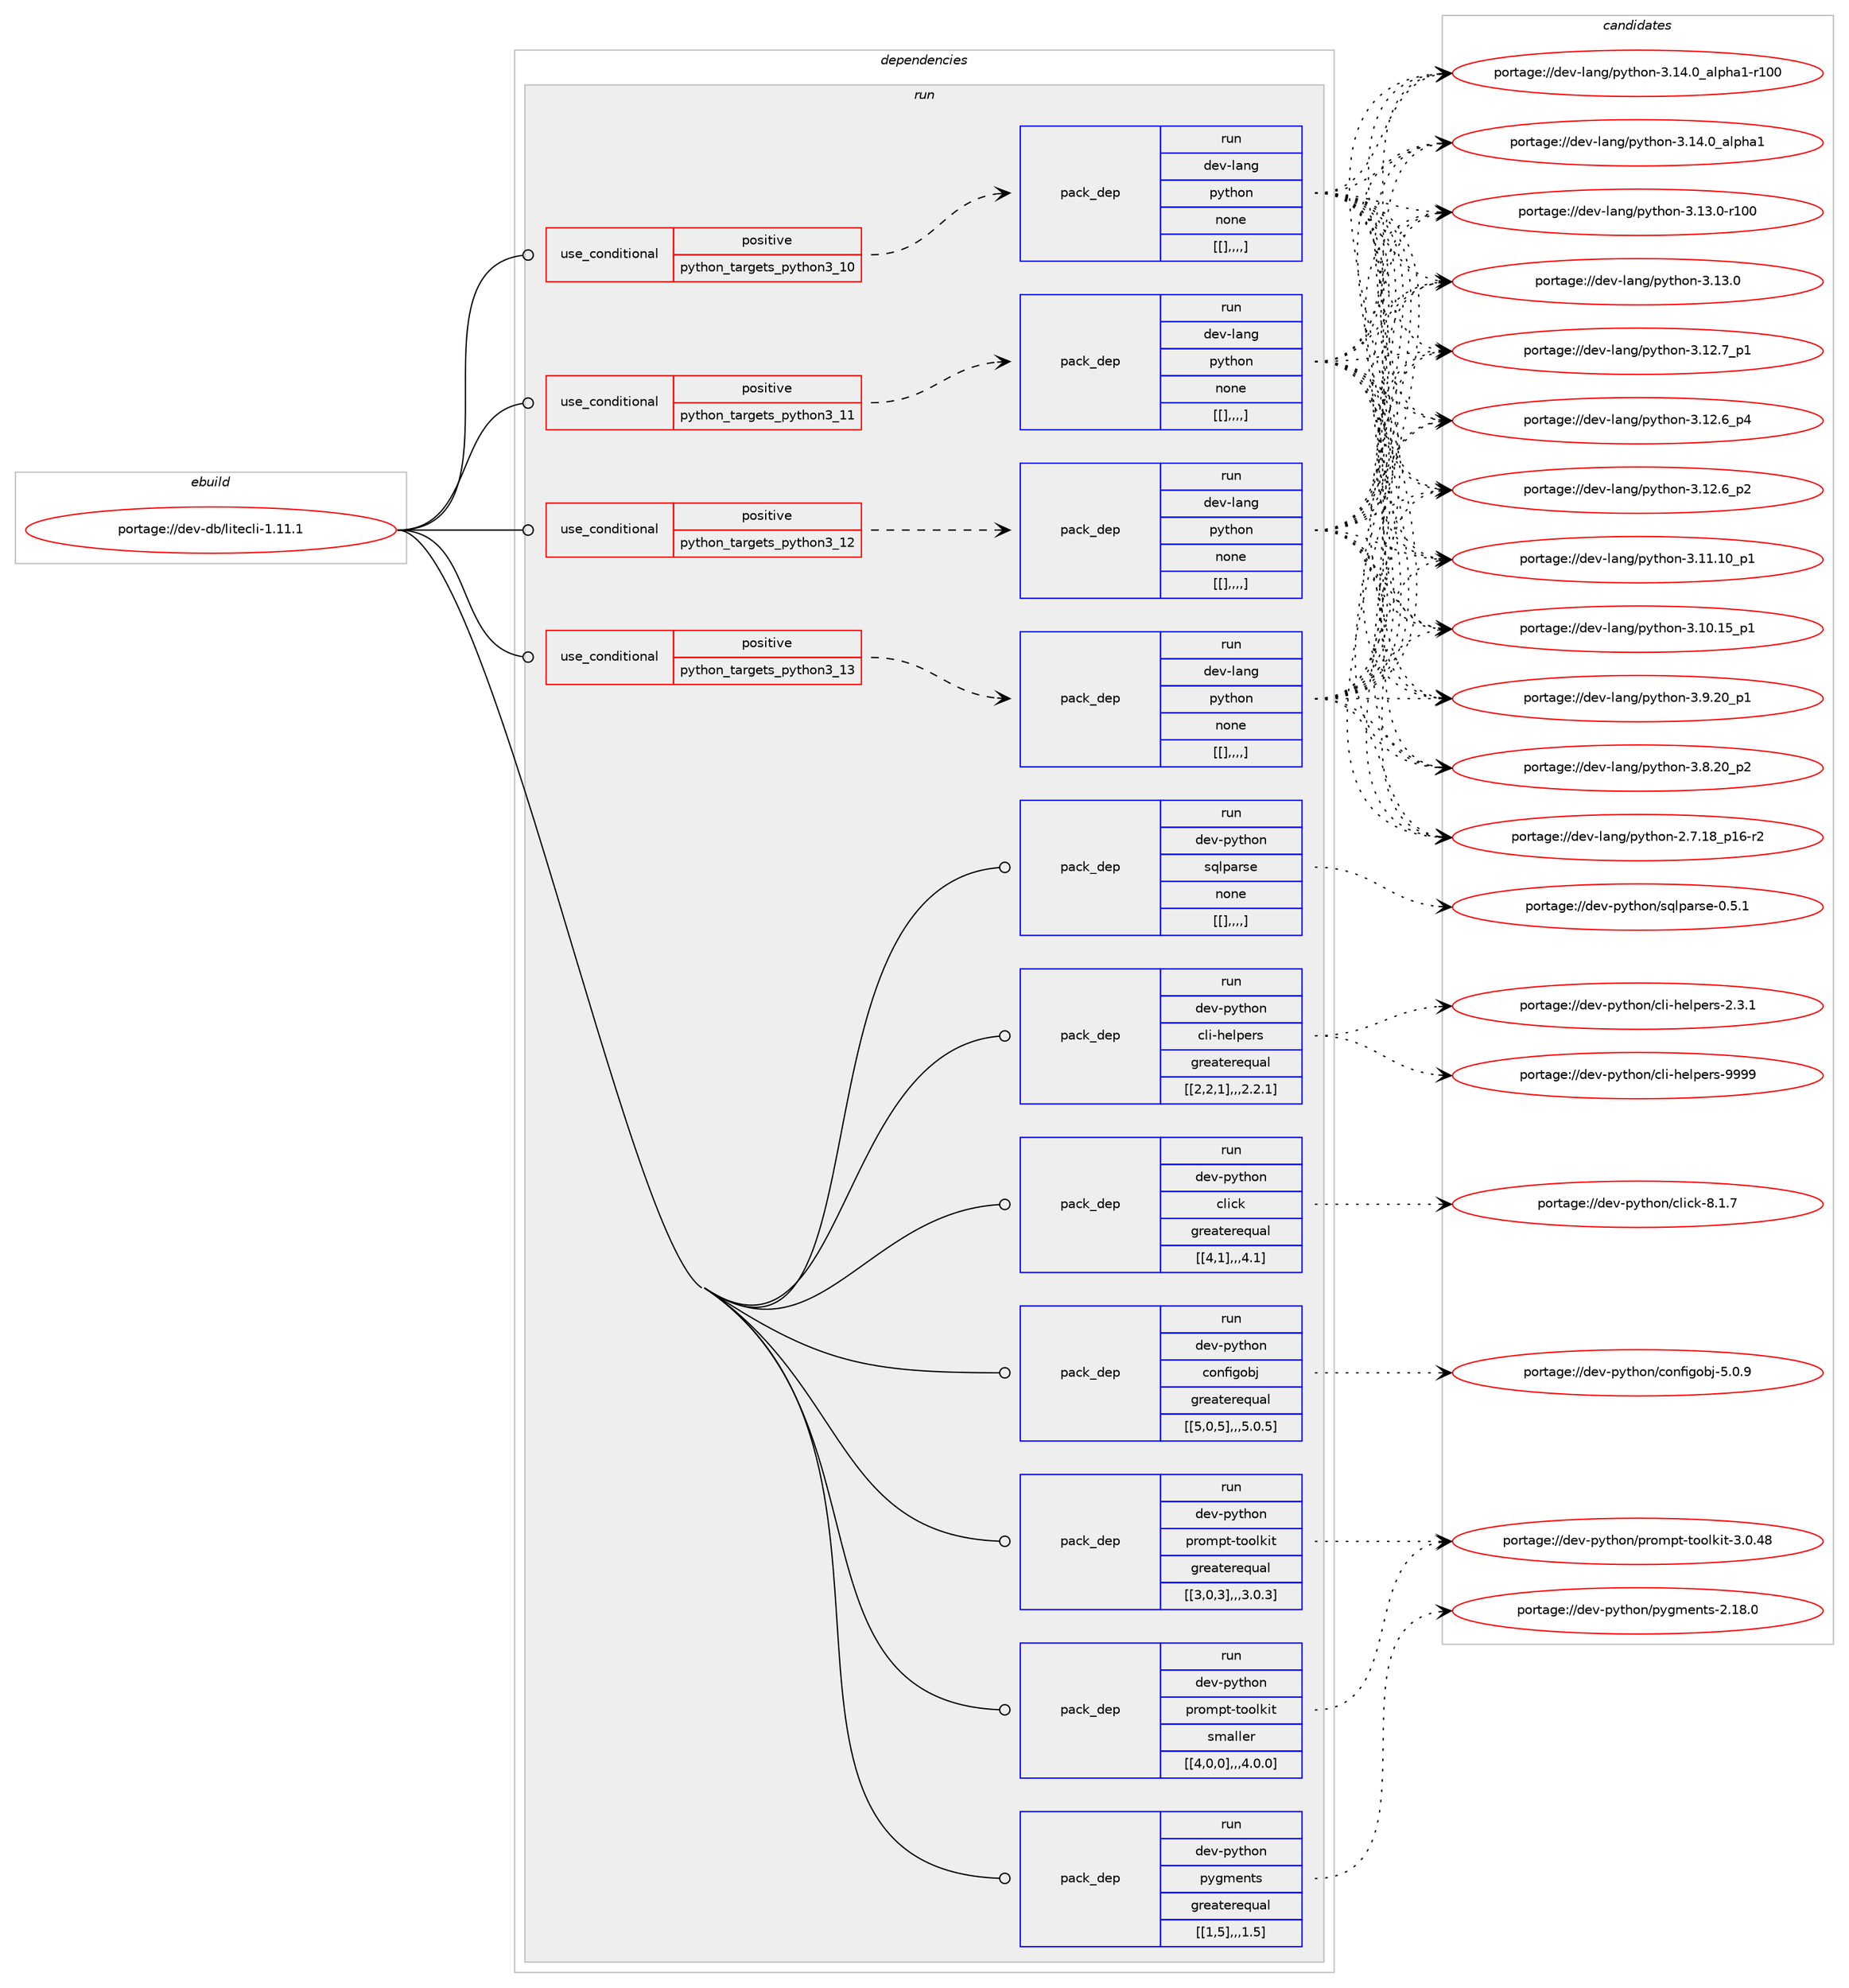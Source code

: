 digraph prolog {

# *************
# Graph options
# *************

newrank=true;
concentrate=true;
compound=true;
graph [rankdir=LR,fontname=Helvetica,fontsize=10,ranksep=1.5];#, ranksep=2.5, nodesep=0.2];
edge  [arrowhead=vee];
node  [fontname=Helvetica,fontsize=10];

# **********
# The ebuild
# **********

subgraph cluster_leftcol {
color=gray;
label=<<i>ebuild</i>>;
id [label="portage://dev-db/litecli-1.11.1", color=red, width=4, href="../dev-db/litecli-1.11.1.svg"];
}

# ****************
# The dependencies
# ****************

subgraph cluster_midcol {
color=gray;
label=<<i>dependencies</i>>;
subgraph cluster_compile {
fillcolor="#eeeeee";
style=filled;
label=<<i>compile</i>>;
}
subgraph cluster_compileandrun {
fillcolor="#eeeeee";
style=filled;
label=<<i>compile and run</i>>;
}
subgraph cluster_run {
fillcolor="#eeeeee";
style=filled;
label=<<i>run</i>>;
subgraph cond18845 {
dependency70091 [label=<<TABLE BORDER="0" CELLBORDER="1" CELLSPACING="0" CELLPADDING="4"><TR><TD ROWSPAN="3" CELLPADDING="10">use_conditional</TD></TR><TR><TD>positive</TD></TR><TR><TD>python_targets_python3_10</TD></TR></TABLE>>, shape=none, color=red];
subgraph pack50244 {
dependency70101 [label=<<TABLE BORDER="0" CELLBORDER="1" CELLSPACING="0" CELLPADDING="4" WIDTH="220"><TR><TD ROWSPAN="6" CELLPADDING="30">pack_dep</TD></TR><TR><TD WIDTH="110">run</TD></TR><TR><TD>dev-lang</TD></TR><TR><TD>python</TD></TR><TR><TD>none</TD></TR><TR><TD>[[],,,,]</TD></TR></TABLE>>, shape=none, color=blue];
}
dependency70091:e -> dependency70101:w [weight=20,style="dashed",arrowhead="vee"];
}
id:e -> dependency70091:w [weight=20,style="solid",arrowhead="odot"];
subgraph cond18860 {
dependency70120 [label=<<TABLE BORDER="0" CELLBORDER="1" CELLSPACING="0" CELLPADDING="4"><TR><TD ROWSPAN="3" CELLPADDING="10">use_conditional</TD></TR><TR><TD>positive</TD></TR><TR><TD>python_targets_python3_11</TD></TR></TABLE>>, shape=none, color=red];
subgraph pack50260 {
dependency70125 [label=<<TABLE BORDER="0" CELLBORDER="1" CELLSPACING="0" CELLPADDING="4" WIDTH="220"><TR><TD ROWSPAN="6" CELLPADDING="30">pack_dep</TD></TR><TR><TD WIDTH="110">run</TD></TR><TR><TD>dev-lang</TD></TR><TR><TD>python</TD></TR><TR><TD>none</TD></TR><TR><TD>[[],,,,]</TD></TR></TABLE>>, shape=none, color=blue];
}
dependency70120:e -> dependency70125:w [weight=20,style="dashed",arrowhead="vee"];
}
id:e -> dependency70120:w [weight=20,style="solid",arrowhead="odot"];
subgraph cond18867 {
dependency70157 [label=<<TABLE BORDER="0" CELLBORDER="1" CELLSPACING="0" CELLPADDING="4"><TR><TD ROWSPAN="3" CELLPADDING="10">use_conditional</TD></TR><TR><TD>positive</TD></TR><TR><TD>python_targets_python3_12</TD></TR></TABLE>>, shape=none, color=red];
subgraph pack50284 {
dependency70165 [label=<<TABLE BORDER="0" CELLBORDER="1" CELLSPACING="0" CELLPADDING="4" WIDTH="220"><TR><TD ROWSPAN="6" CELLPADDING="30">pack_dep</TD></TR><TR><TD WIDTH="110">run</TD></TR><TR><TD>dev-lang</TD></TR><TR><TD>python</TD></TR><TR><TD>none</TD></TR><TR><TD>[[],,,,]</TD></TR></TABLE>>, shape=none, color=blue];
}
dependency70157:e -> dependency70165:w [weight=20,style="dashed",arrowhead="vee"];
}
id:e -> dependency70157:w [weight=20,style="solid",arrowhead="odot"];
subgraph cond18878 {
dependency70170 [label=<<TABLE BORDER="0" CELLBORDER="1" CELLSPACING="0" CELLPADDING="4"><TR><TD ROWSPAN="3" CELLPADDING="10">use_conditional</TD></TR><TR><TD>positive</TD></TR><TR><TD>python_targets_python3_13</TD></TR></TABLE>>, shape=none, color=red];
subgraph pack50287 {
dependency70208 [label=<<TABLE BORDER="0" CELLBORDER="1" CELLSPACING="0" CELLPADDING="4" WIDTH="220"><TR><TD ROWSPAN="6" CELLPADDING="30">pack_dep</TD></TR><TR><TD WIDTH="110">run</TD></TR><TR><TD>dev-lang</TD></TR><TR><TD>python</TD></TR><TR><TD>none</TD></TR><TR><TD>[[],,,,]</TD></TR></TABLE>>, shape=none, color=blue];
}
dependency70170:e -> dependency70208:w [weight=20,style="dashed",arrowhead="vee"];
}
id:e -> dependency70170:w [weight=20,style="solid",arrowhead="odot"];
subgraph pack50316 {
dependency70215 [label=<<TABLE BORDER="0" CELLBORDER="1" CELLSPACING="0" CELLPADDING="4" WIDTH="220"><TR><TD ROWSPAN="6" CELLPADDING="30">pack_dep</TD></TR><TR><TD WIDTH="110">run</TD></TR><TR><TD>dev-python</TD></TR><TR><TD>cli-helpers</TD></TR><TR><TD>greaterequal</TD></TR><TR><TD>[[2,2,1],,,2.2.1]</TD></TR></TABLE>>, shape=none, color=blue];
}
id:e -> dependency70215:w [weight=20,style="solid",arrowhead="odot"];
subgraph pack50320 {
dependency70253 [label=<<TABLE BORDER="0" CELLBORDER="1" CELLSPACING="0" CELLPADDING="4" WIDTH="220"><TR><TD ROWSPAN="6" CELLPADDING="30">pack_dep</TD></TR><TR><TD WIDTH="110">run</TD></TR><TR><TD>dev-python</TD></TR><TR><TD>click</TD></TR><TR><TD>greaterequal</TD></TR><TR><TD>[[4,1],,,4.1]</TD></TR></TABLE>>, shape=none, color=blue];
}
id:e -> dependency70253:w [weight=20,style="solid",arrowhead="odot"];
subgraph pack50355 {
dependency70280 [label=<<TABLE BORDER="0" CELLBORDER="1" CELLSPACING="0" CELLPADDING="4" WIDTH="220"><TR><TD ROWSPAN="6" CELLPADDING="30">pack_dep</TD></TR><TR><TD WIDTH="110">run</TD></TR><TR><TD>dev-python</TD></TR><TR><TD>configobj</TD></TR><TR><TD>greaterequal</TD></TR><TR><TD>[[5,0,5],,,5.0.5]</TD></TR></TABLE>>, shape=none, color=blue];
}
id:e -> dependency70280:w [weight=20,style="solid",arrowhead="odot"];
subgraph pack50365 {
dependency70330 [label=<<TABLE BORDER="0" CELLBORDER="1" CELLSPACING="0" CELLPADDING="4" WIDTH="220"><TR><TD ROWSPAN="6" CELLPADDING="30">pack_dep</TD></TR><TR><TD WIDTH="110">run</TD></TR><TR><TD>dev-python</TD></TR><TR><TD>prompt-toolkit</TD></TR><TR><TD>greaterequal</TD></TR><TR><TD>[[3,0,3],,,3.0.3]</TD></TR></TABLE>>, shape=none, color=blue];
}
id:e -> dependency70330:w [weight=20,style="solid",arrowhead="odot"];
subgraph pack50395 {
dependency70348 [label=<<TABLE BORDER="0" CELLBORDER="1" CELLSPACING="0" CELLPADDING="4" WIDTH="220"><TR><TD ROWSPAN="6" CELLPADDING="30">pack_dep</TD></TR><TR><TD WIDTH="110">run</TD></TR><TR><TD>dev-python</TD></TR><TR><TD>prompt-toolkit</TD></TR><TR><TD>smaller</TD></TR><TR><TD>[[4,0,0],,,4.0.0]</TD></TR></TABLE>>, shape=none, color=blue];
}
id:e -> dependency70348:w [weight=20,style="solid",arrowhead="odot"];
subgraph pack50410 {
dependency70356 [label=<<TABLE BORDER="0" CELLBORDER="1" CELLSPACING="0" CELLPADDING="4" WIDTH="220"><TR><TD ROWSPAN="6" CELLPADDING="30">pack_dep</TD></TR><TR><TD WIDTH="110">run</TD></TR><TR><TD>dev-python</TD></TR><TR><TD>pygments</TD></TR><TR><TD>greaterequal</TD></TR><TR><TD>[[1,5],,,1.5]</TD></TR></TABLE>>, shape=none, color=blue];
}
id:e -> dependency70356:w [weight=20,style="solid",arrowhead="odot"];
subgraph pack50464 {
dependency70449 [label=<<TABLE BORDER="0" CELLBORDER="1" CELLSPACING="0" CELLPADDING="4" WIDTH="220"><TR><TD ROWSPAN="6" CELLPADDING="30">pack_dep</TD></TR><TR><TD WIDTH="110">run</TD></TR><TR><TD>dev-python</TD></TR><TR><TD>sqlparse</TD></TR><TR><TD>none</TD></TR><TR><TD>[[],,,,]</TD></TR></TABLE>>, shape=none, color=blue];
}
id:e -> dependency70449:w [weight=20,style="solid",arrowhead="odot"];
}
}

# **************
# The candidates
# **************

subgraph cluster_choices {
rank=same;
color=gray;
label=<<i>candidates</i>>;

subgraph choice50284 {
color=black;
nodesep=1;
choice100101118451089711010347112121116104111110455146495246489597108112104974945114494848 [label="portage://dev-lang/python-3.14.0_alpha1-r100", color=red, width=4,href="../dev-lang/python-3.14.0_alpha1-r100.svg"];
choice1001011184510897110103471121211161041111104551464952464895971081121049749 [label="portage://dev-lang/python-3.14.0_alpha1", color=red, width=4,href="../dev-lang/python-3.14.0_alpha1.svg"];
choice1001011184510897110103471121211161041111104551464951464845114494848 [label="portage://dev-lang/python-3.13.0-r100", color=red, width=4,href="../dev-lang/python-3.13.0-r100.svg"];
choice10010111845108971101034711212111610411111045514649514648 [label="portage://dev-lang/python-3.13.0", color=red, width=4,href="../dev-lang/python-3.13.0.svg"];
choice100101118451089711010347112121116104111110455146495046559511249 [label="portage://dev-lang/python-3.12.7_p1", color=red, width=4,href="../dev-lang/python-3.12.7_p1.svg"];
choice100101118451089711010347112121116104111110455146495046549511252 [label="portage://dev-lang/python-3.12.6_p4", color=red, width=4,href="../dev-lang/python-3.12.6_p4.svg"];
choice100101118451089711010347112121116104111110455146495046549511250 [label="portage://dev-lang/python-3.12.6_p2", color=red, width=4,href="../dev-lang/python-3.12.6_p2.svg"];
choice10010111845108971101034711212111610411111045514649494649489511249 [label="portage://dev-lang/python-3.11.10_p1", color=red, width=4,href="../dev-lang/python-3.11.10_p1.svg"];
choice10010111845108971101034711212111610411111045514649484649539511249 [label="portage://dev-lang/python-3.10.15_p1", color=red, width=4,href="../dev-lang/python-3.10.15_p1.svg"];
choice100101118451089711010347112121116104111110455146574650489511249 [label="portage://dev-lang/python-3.9.20_p1", color=red, width=4,href="../dev-lang/python-3.9.20_p1.svg"];
choice100101118451089711010347112121116104111110455146564650489511250 [label="portage://dev-lang/python-3.8.20_p2", color=red, width=4,href="../dev-lang/python-3.8.20_p2.svg"];
choice100101118451089711010347112121116104111110455046554649569511249544511450 [label="portage://dev-lang/python-2.7.18_p16-r2", color=red, width=4,href="../dev-lang/python-2.7.18_p16-r2.svg"];
dependency70101:e -> choice100101118451089711010347112121116104111110455146495246489597108112104974945114494848:w [style=dotted,weight="100"];
dependency70101:e -> choice1001011184510897110103471121211161041111104551464952464895971081121049749:w [style=dotted,weight="100"];
dependency70101:e -> choice1001011184510897110103471121211161041111104551464951464845114494848:w [style=dotted,weight="100"];
dependency70101:e -> choice10010111845108971101034711212111610411111045514649514648:w [style=dotted,weight="100"];
dependency70101:e -> choice100101118451089711010347112121116104111110455146495046559511249:w [style=dotted,weight="100"];
dependency70101:e -> choice100101118451089711010347112121116104111110455146495046549511252:w [style=dotted,weight="100"];
dependency70101:e -> choice100101118451089711010347112121116104111110455146495046549511250:w [style=dotted,weight="100"];
dependency70101:e -> choice10010111845108971101034711212111610411111045514649494649489511249:w [style=dotted,weight="100"];
dependency70101:e -> choice10010111845108971101034711212111610411111045514649484649539511249:w [style=dotted,weight="100"];
dependency70101:e -> choice100101118451089711010347112121116104111110455146574650489511249:w [style=dotted,weight="100"];
dependency70101:e -> choice100101118451089711010347112121116104111110455146564650489511250:w [style=dotted,weight="100"];
dependency70101:e -> choice100101118451089711010347112121116104111110455046554649569511249544511450:w [style=dotted,weight="100"];
}
subgraph choice50291 {
color=black;
nodesep=1;
choice100101118451089711010347112121116104111110455146495246489597108112104974945114494848 [label="portage://dev-lang/python-3.14.0_alpha1-r100", color=red, width=4,href="../dev-lang/python-3.14.0_alpha1-r100.svg"];
choice1001011184510897110103471121211161041111104551464952464895971081121049749 [label="portage://dev-lang/python-3.14.0_alpha1", color=red, width=4,href="../dev-lang/python-3.14.0_alpha1.svg"];
choice1001011184510897110103471121211161041111104551464951464845114494848 [label="portage://dev-lang/python-3.13.0-r100", color=red, width=4,href="../dev-lang/python-3.13.0-r100.svg"];
choice10010111845108971101034711212111610411111045514649514648 [label="portage://dev-lang/python-3.13.0", color=red, width=4,href="../dev-lang/python-3.13.0.svg"];
choice100101118451089711010347112121116104111110455146495046559511249 [label="portage://dev-lang/python-3.12.7_p1", color=red, width=4,href="../dev-lang/python-3.12.7_p1.svg"];
choice100101118451089711010347112121116104111110455146495046549511252 [label="portage://dev-lang/python-3.12.6_p4", color=red, width=4,href="../dev-lang/python-3.12.6_p4.svg"];
choice100101118451089711010347112121116104111110455146495046549511250 [label="portage://dev-lang/python-3.12.6_p2", color=red, width=4,href="../dev-lang/python-3.12.6_p2.svg"];
choice10010111845108971101034711212111610411111045514649494649489511249 [label="portage://dev-lang/python-3.11.10_p1", color=red, width=4,href="../dev-lang/python-3.11.10_p1.svg"];
choice10010111845108971101034711212111610411111045514649484649539511249 [label="portage://dev-lang/python-3.10.15_p1", color=red, width=4,href="../dev-lang/python-3.10.15_p1.svg"];
choice100101118451089711010347112121116104111110455146574650489511249 [label="portage://dev-lang/python-3.9.20_p1", color=red, width=4,href="../dev-lang/python-3.9.20_p1.svg"];
choice100101118451089711010347112121116104111110455146564650489511250 [label="portage://dev-lang/python-3.8.20_p2", color=red, width=4,href="../dev-lang/python-3.8.20_p2.svg"];
choice100101118451089711010347112121116104111110455046554649569511249544511450 [label="portage://dev-lang/python-2.7.18_p16-r2", color=red, width=4,href="../dev-lang/python-2.7.18_p16-r2.svg"];
dependency70125:e -> choice100101118451089711010347112121116104111110455146495246489597108112104974945114494848:w [style=dotted,weight="100"];
dependency70125:e -> choice1001011184510897110103471121211161041111104551464952464895971081121049749:w [style=dotted,weight="100"];
dependency70125:e -> choice1001011184510897110103471121211161041111104551464951464845114494848:w [style=dotted,weight="100"];
dependency70125:e -> choice10010111845108971101034711212111610411111045514649514648:w [style=dotted,weight="100"];
dependency70125:e -> choice100101118451089711010347112121116104111110455146495046559511249:w [style=dotted,weight="100"];
dependency70125:e -> choice100101118451089711010347112121116104111110455146495046549511252:w [style=dotted,weight="100"];
dependency70125:e -> choice100101118451089711010347112121116104111110455146495046549511250:w [style=dotted,weight="100"];
dependency70125:e -> choice10010111845108971101034711212111610411111045514649494649489511249:w [style=dotted,weight="100"];
dependency70125:e -> choice10010111845108971101034711212111610411111045514649484649539511249:w [style=dotted,weight="100"];
dependency70125:e -> choice100101118451089711010347112121116104111110455146574650489511249:w [style=dotted,weight="100"];
dependency70125:e -> choice100101118451089711010347112121116104111110455146564650489511250:w [style=dotted,weight="100"];
dependency70125:e -> choice100101118451089711010347112121116104111110455046554649569511249544511450:w [style=dotted,weight="100"];
}
subgraph choice50295 {
color=black;
nodesep=1;
choice100101118451089711010347112121116104111110455146495246489597108112104974945114494848 [label="portage://dev-lang/python-3.14.0_alpha1-r100", color=red, width=4,href="../dev-lang/python-3.14.0_alpha1-r100.svg"];
choice1001011184510897110103471121211161041111104551464952464895971081121049749 [label="portage://dev-lang/python-3.14.0_alpha1", color=red, width=4,href="../dev-lang/python-3.14.0_alpha1.svg"];
choice1001011184510897110103471121211161041111104551464951464845114494848 [label="portage://dev-lang/python-3.13.0-r100", color=red, width=4,href="../dev-lang/python-3.13.0-r100.svg"];
choice10010111845108971101034711212111610411111045514649514648 [label="portage://dev-lang/python-3.13.0", color=red, width=4,href="../dev-lang/python-3.13.0.svg"];
choice100101118451089711010347112121116104111110455146495046559511249 [label="portage://dev-lang/python-3.12.7_p1", color=red, width=4,href="../dev-lang/python-3.12.7_p1.svg"];
choice100101118451089711010347112121116104111110455146495046549511252 [label="portage://dev-lang/python-3.12.6_p4", color=red, width=4,href="../dev-lang/python-3.12.6_p4.svg"];
choice100101118451089711010347112121116104111110455146495046549511250 [label="portage://dev-lang/python-3.12.6_p2", color=red, width=4,href="../dev-lang/python-3.12.6_p2.svg"];
choice10010111845108971101034711212111610411111045514649494649489511249 [label="portage://dev-lang/python-3.11.10_p1", color=red, width=4,href="../dev-lang/python-3.11.10_p1.svg"];
choice10010111845108971101034711212111610411111045514649484649539511249 [label="portage://dev-lang/python-3.10.15_p1", color=red, width=4,href="../dev-lang/python-3.10.15_p1.svg"];
choice100101118451089711010347112121116104111110455146574650489511249 [label="portage://dev-lang/python-3.9.20_p1", color=red, width=4,href="../dev-lang/python-3.9.20_p1.svg"];
choice100101118451089711010347112121116104111110455146564650489511250 [label="portage://dev-lang/python-3.8.20_p2", color=red, width=4,href="../dev-lang/python-3.8.20_p2.svg"];
choice100101118451089711010347112121116104111110455046554649569511249544511450 [label="portage://dev-lang/python-2.7.18_p16-r2", color=red, width=4,href="../dev-lang/python-2.7.18_p16-r2.svg"];
dependency70165:e -> choice100101118451089711010347112121116104111110455146495246489597108112104974945114494848:w [style=dotted,weight="100"];
dependency70165:e -> choice1001011184510897110103471121211161041111104551464952464895971081121049749:w [style=dotted,weight="100"];
dependency70165:e -> choice1001011184510897110103471121211161041111104551464951464845114494848:w [style=dotted,weight="100"];
dependency70165:e -> choice10010111845108971101034711212111610411111045514649514648:w [style=dotted,weight="100"];
dependency70165:e -> choice100101118451089711010347112121116104111110455146495046559511249:w [style=dotted,weight="100"];
dependency70165:e -> choice100101118451089711010347112121116104111110455146495046549511252:w [style=dotted,weight="100"];
dependency70165:e -> choice100101118451089711010347112121116104111110455146495046549511250:w [style=dotted,weight="100"];
dependency70165:e -> choice10010111845108971101034711212111610411111045514649494649489511249:w [style=dotted,weight="100"];
dependency70165:e -> choice10010111845108971101034711212111610411111045514649484649539511249:w [style=dotted,weight="100"];
dependency70165:e -> choice100101118451089711010347112121116104111110455146574650489511249:w [style=dotted,weight="100"];
dependency70165:e -> choice100101118451089711010347112121116104111110455146564650489511250:w [style=dotted,weight="100"];
dependency70165:e -> choice100101118451089711010347112121116104111110455046554649569511249544511450:w [style=dotted,weight="100"];
}
subgraph choice50301 {
color=black;
nodesep=1;
choice100101118451089711010347112121116104111110455146495246489597108112104974945114494848 [label="portage://dev-lang/python-3.14.0_alpha1-r100", color=red, width=4,href="../dev-lang/python-3.14.0_alpha1-r100.svg"];
choice1001011184510897110103471121211161041111104551464952464895971081121049749 [label="portage://dev-lang/python-3.14.0_alpha1", color=red, width=4,href="../dev-lang/python-3.14.0_alpha1.svg"];
choice1001011184510897110103471121211161041111104551464951464845114494848 [label="portage://dev-lang/python-3.13.0-r100", color=red, width=4,href="../dev-lang/python-3.13.0-r100.svg"];
choice10010111845108971101034711212111610411111045514649514648 [label="portage://dev-lang/python-3.13.0", color=red, width=4,href="../dev-lang/python-3.13.0.svg"];
choice100101118451089711010347112121116104111110455146495046559511249 [label="portage://dev-lang/python-3.12.7_p1", color=red, width=4,href="../dev-lang/python-3.12.7_p1.svg"];
choice100101118451089711010347112121116104111110455146495046549511252 [label="portage://dev-lang/python-3.12.6_p4", color=red, width=4,href="../dev-lang/python-3.12.6_p4.svg"];
choice100101118451089711010347112121116104111110455146495046549511250 [label="portage://dev-lang/python-3.12.6_p2", color=red, width=4,href="../dev-lang/python-3.12.6_p2.svg"];
choice10010111845108971101034711212111610411111045514649494649489511249 [label="portage://dev-lang/python-3.11.10_p1", color=red, width=4,href="../dev-lang/python-3.11.10_p1.svg"];
choice10010111845108971101034711212111610411111045514649484649539511249 [label="portage://dev-lang/python-3.10.15_p1", color=red, width=4,href="../dev-lang/python-3.10.15_p1.svg"];
choice100101118451089711010347112121116104111110455146574650489511249 [label="portage://dev-lang/python-3.9.20_p1", color=red, width=4,href="../dev-lang/python-3.9.20_p1.svg"];
choice100101118451089711010347112121116104111110455146564650489511250 [label="portage://dev-lang/python-3.8.20_p2", color=red, width=4,href="../dev-lang/python-3.8.20_p2.svg"];
choice100101118451089711010347112121116104111110455046554649569511249544511450 [label="portage://dev-lang/python-2.7.18_p16-r2", color=red, width=4,href="../dev-lang/python-2.7.18_p16-r2.svg"];
dependency70208:e -> choice100101118451089711010347112121116104111110455146495246489597108112104974945114494848:w [style=dotted,weight="100"];
dependency70208:e -> choice1001011184510897110103471121211161041111104551464952464895971081121049749:w [style=dotted,weight="100"];
dependency70208:e -> choice1001011184510897110103471121211161041111104551464951464845114494848:w [style=dotted,weight="100"];
dependency70208:e -> choice10010111845108971101034711212111610411111045514649514648:w [style=dotted,weight="100"];
dependency70208:e -> choice100101118451089711010347112121116104111110455146495046559511249:w [style=dotted,weight="100"];
dependency70208:e -> choice100101118451089711010347112121116104111110455146495046549511252:w [style=dotted,weight="100"];
dependency70208:e -> choice100101118451089711010347112121116104111110455146495046549511250:w [style=dotted,weight="100"];
dependency70208:e -> choice10010111845108971101034711212111610411111045514649494649489511249:w [style=dotted,weight="100"];
dependency70208:e -> choice10010111845108971101034711212111610411111045514649484649539511249:w [style=dotted,weight="100"];
dependency70208:e -> choice100101118451089711010347112121116104111110455146574650489511249:w [style=dotted,weight="100"];
dependency70208:e -> choice100101118451089711010347112121116104111110455146564650489511250:w [style=dotted,weight="100"];
dependency70208:e -> choice100101118451089711010347112121116104111110455046554649569511249544511450:w [style=dotted,weight="100"];
}
subgraph choice50315 {
color=black;
nodesep=1;
choice100101118451121211161041111104799108105451041011081121011141154557575757 [label="portage://dev-python/cli-helpers-9999", color=red, width=4,href="../dev-python/cli-helpers-9999.svg"];
choice10010111845112121116104111110479910810545104101108112101114115455046514649 [label="portage://dev-python/cli-helpers-2.3.1", color=red, width=4,href="../dev-python/cli-helpers-2.3.1.svg"];
dependency70215:e -> choice100101118451121211161041111104799108105451041011081121011141154557575757:w [style=dotted,weight="100"];
dependency70215:e -> choice10010111845112121116104111110479910810545104101108112101114115455046514649:w [style=dotted,weight="100"];
}
subgraph choice50332 {
color=black;
nodesep=1;
choice10010111845112121116104111110479910810599107455646494655 [label="portage://dev-python/click-8.1.7", color=red, width=4,href="../dev-python/click-8.1.7.svg"];
dependency70253:e -> choice10010111845112121116104111110479910810599107455646494655:w [style=dotted,weight="100"];
}
subgraph choice50333 {
color=black;
nodesep=1;
choice10010111845112121116104111110479911111010210510311198106455346484657 [label="portage://dev-python/configobj-5.0.9", color=red, width=4,href="../dev-python/configobj-5.0.9.svg"];
dependency70280:e -> choice10010111845112121116104111110479911111010210510311198106455346484657:w [style=dotted,weight="100"];
}
subgraph choice50334 {
color=black;
nodesep=1;
choice10010111845112121116104111110471121141111091121164511611111110810710511645514648465256 [label="portage://dev-python/prompt-toolkit-3.0.48", color=red, width=4,href="../dev-python/prompt-toolkit-3.0.48.svg"];
dependency70330:e -> choice10010111845112121116104111110471121141111091121164511611111110810710511645514648465256:w [style=dotted,weight="100"];
}
subgraph choice50340 {
color=black;
nodesep=1;
choice10010111845112121116104111110471121141111091121164511611111110810710511645514648465256 [label="portage://dev-python/prompt-toolkit-3.0.48", color=red, width=4,href="../dev-python/prompt-toolkit-3.0.48.svg"];
dependency70348:e -> choice10010111845112121116104111110471121141111091121164511611111110810710511645514648465256:w [style=dotted,weight="100"];
}
subgraph choice50343 {
color=black;
nodesep=1;
choice100101118451121211161041111104711212110310910111011611545504649564648 [label="portage://dev-python/pygments-2.18.0", color=red, width=4,href="../dev-python/pygments-2.18.0.svg"];
dependency70356:e -> choice100101118451121211161041111104711212110310910111011611545504649564648:w [style=dotted,weight="100"];
}
subgraph choice50359 {
color=black;
nodesep=1;
choice100101118451121211161041111104711511310811297114115101454846534649 [label="portage://dev-python/sqlparse-0.5.1", color=red, width=4,href="../dev-python/sqlparse-0.5.1.svg"];
dependency70449:e -> choice100101118451121211161041111104711511310811297114115101454846534649:w [style=dotted,weight="100"];
}
}

}
